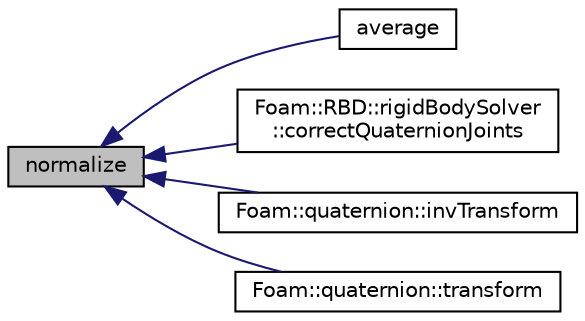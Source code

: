 digraph "normalize"
{
  bgcolor="transparent";
  edge [fontname="Helvetica",fontsize="10",labelfontname="Helvetica",labelfontsize="10"];
  node [fontname="Helvetica",fontsize="10",shape=record];
  rankdir="LR";
  Node1 [label="normalize",height=0.2,width=0.4,color="black", fillcolor="grey75", style="filled", fontcolor="black"];
  Node1 -> Node2 [dir="back",color="midnightblue",fontsize="10",style="solid",fontname="Helvetica"];
  Node2 [label="average",height=0.2,width=0.4,color="black",URL="$a10974.html#a419e6516e7622c70317f86ea5f88fc37",tooltip="Simple weighted average. "];
  Node1 -> Node3 [dir="back",color="midnightblue",fontsize="10",style="solid",fontname="Helvetica"];
  Node3 [label="Foam::RBD::rigidBodySolver\l::correctQuaternionJoints",height=0.2,width=0.4,color="black",URL="$a02258.html#a003c7c67a1f83e5308100d2bf6c80d61",tooltip="Correct the quaternion joints based on the current change in q. "];
  Node1 -> Node4 [dir="back",color="midnightblue",fontsize="10",style="solid",fontname="Helvetica"];
  Node4 [label="Foam::quaternion::invTransform",height=0.2,width=0.4,color="black",URL="$a02097.html#a229075ee4dabb9765ba2dc990ea52d55",tooltip="Rotate the given quaternion anti-clockwise (and normalize) "];
  Node1 -> Node5 [dir="back",color="midnightblue",fontsize="10",style="solid",fontname="Helvetica"];
  Node5 [label="Foam::quaternion::transform",height=0.2,width=0.4,color="black",URL="$a02097.html#a1bfd4992e487aeb733ed780e7f1bddf7",tooltip="Rotate the given quaternion (and normalize) "];
}
